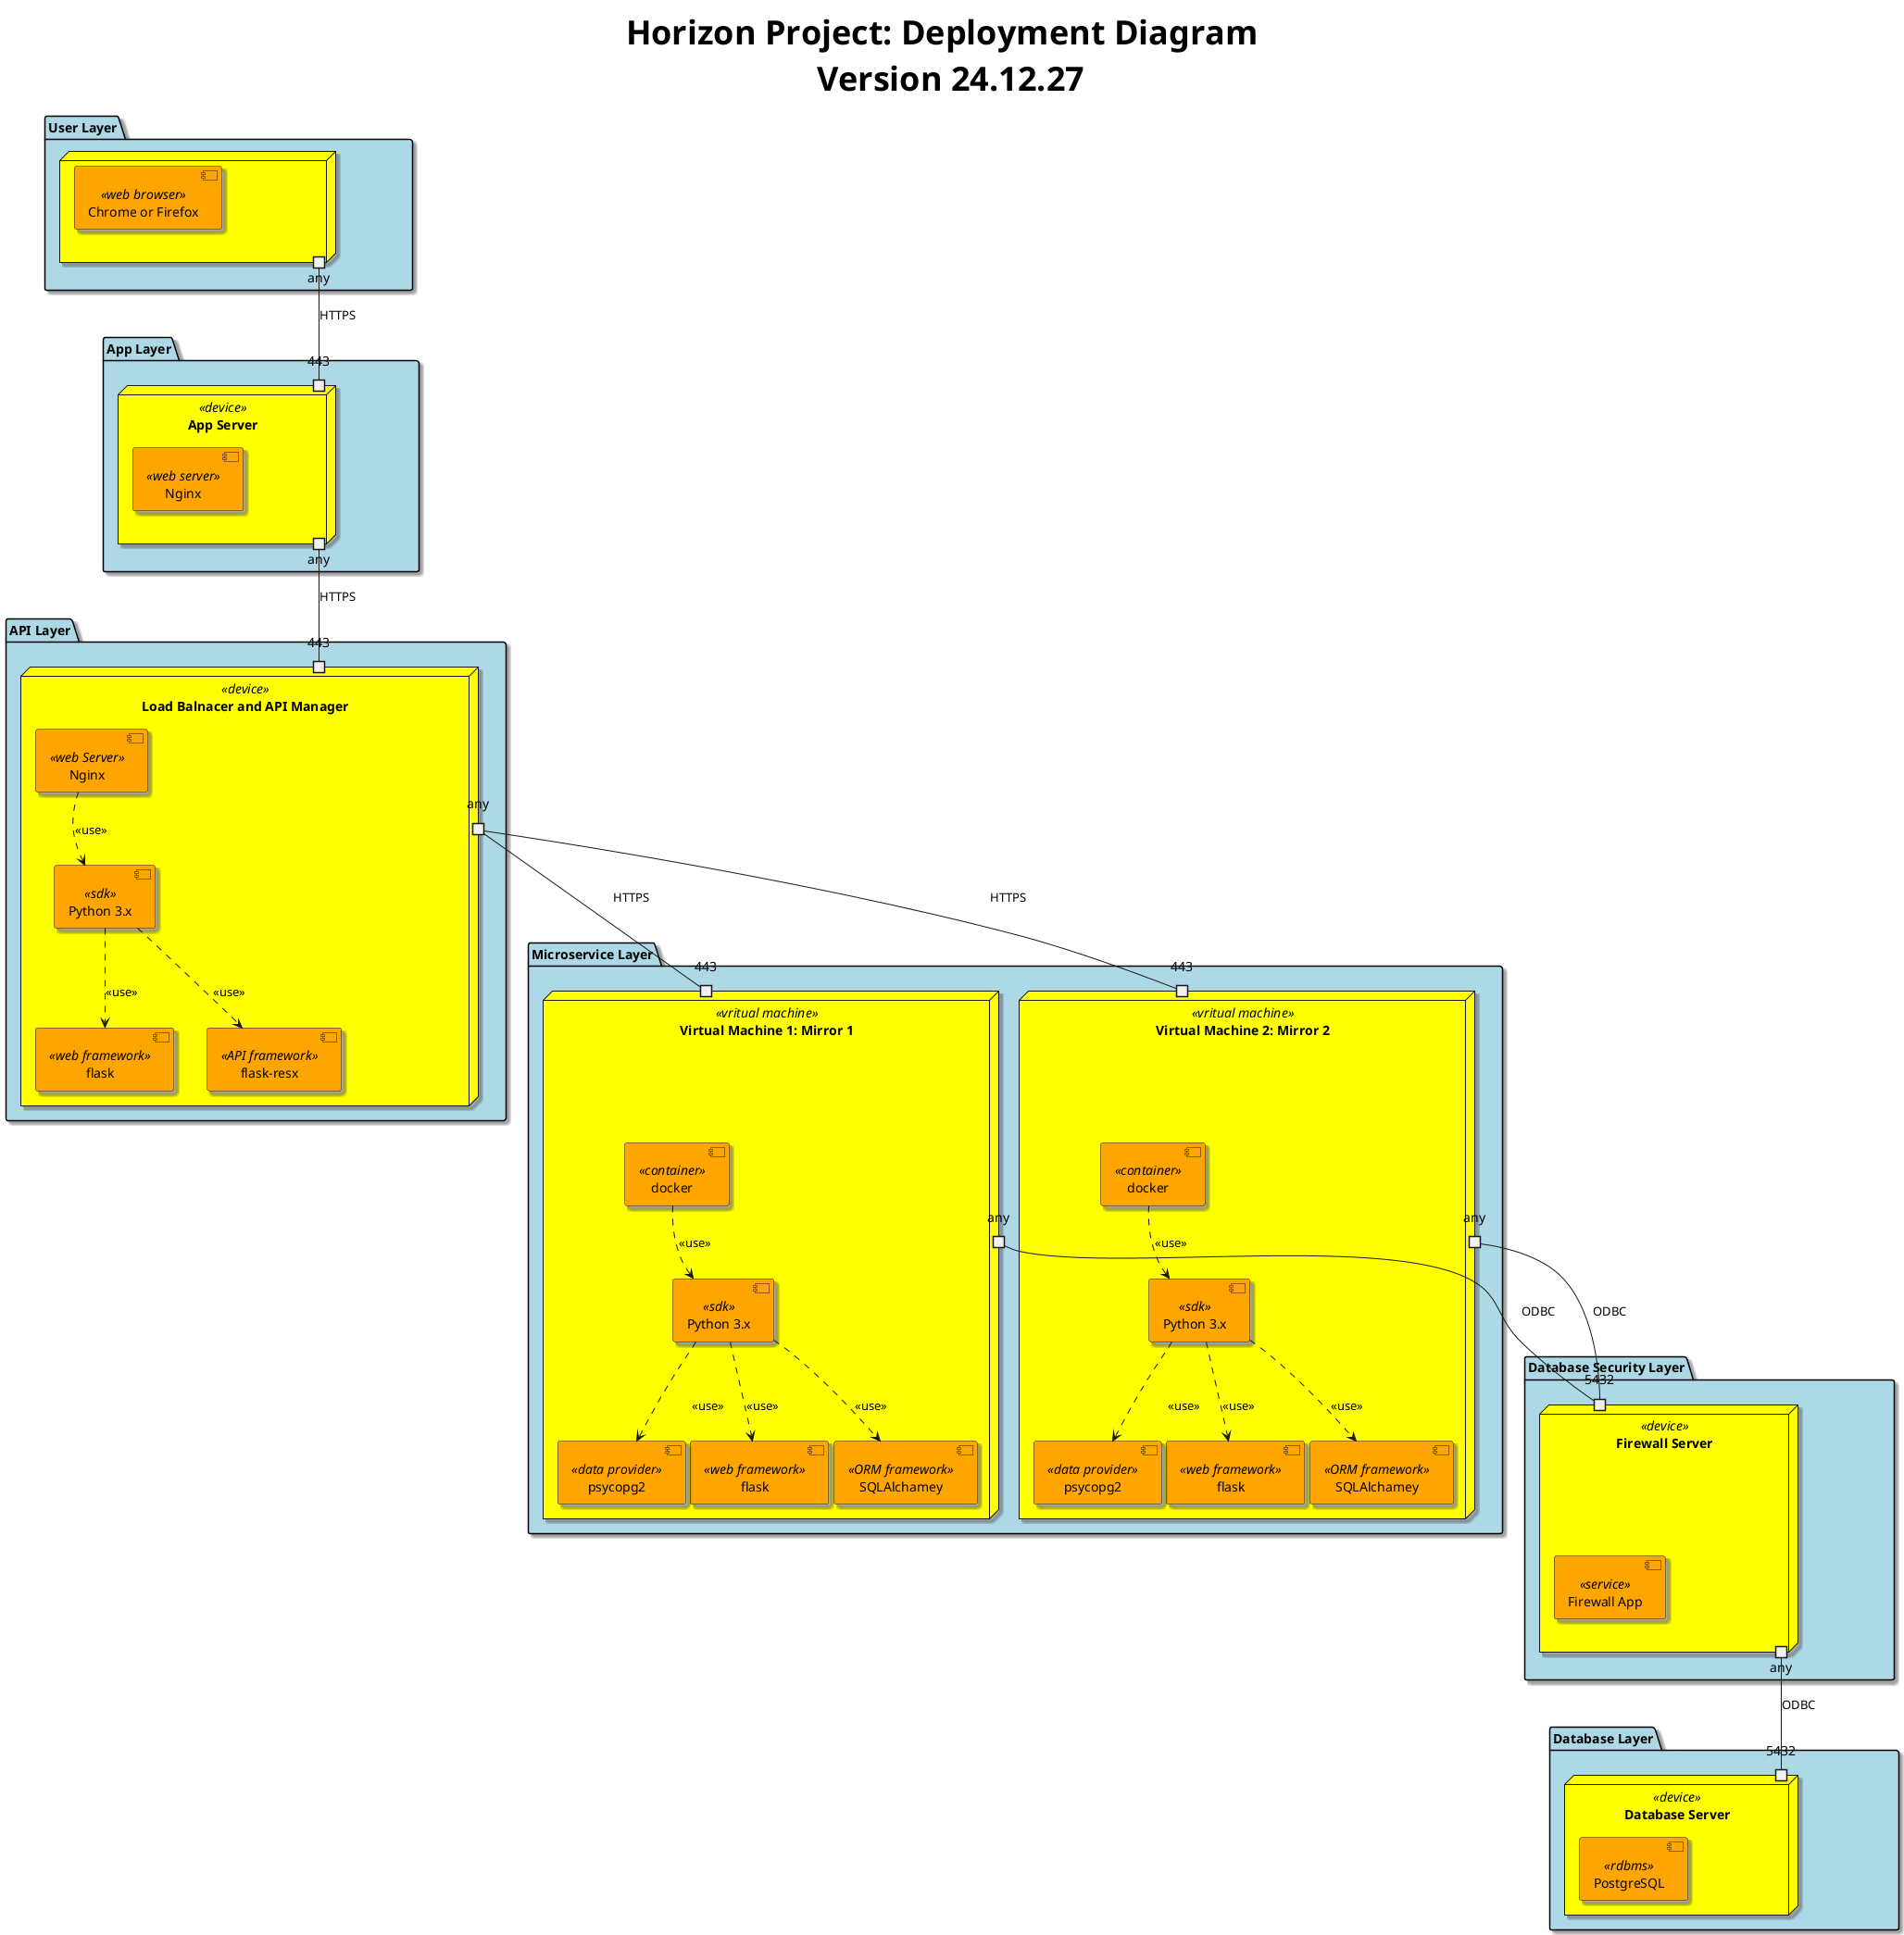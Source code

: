 @startuml

skinparam Shadowing True
skinparam titleFontSize 36pt

skinparam interface{
  BackgroundColor #Black
}

skinparam component{
  BackgroundColor #Orange
}

skinparam file{
  BackgroundColor #lightsalmon
}

skinparam package{
  BackgroundColor #lightblue
}

skinparam node{
  BackgroundColor #Yellow
}

skinparam database{
  BackgroundColor #Lightgreen
}

title Horizon Project: Deployment Diagram \n Version 24.12.27

package "API Layer" as apiLayer{

    node "Load Balnacer and API Manager" as apiServer <<device>>{
        port "443" as api443
        portout "any" as apiAny
        component "Python 3.x" as python3 <<sdk>>
        component "Nginx" as webServer <<web Server>>
        component "flask" as flask <<web framework>>
        component "flask-resx" as flaskrestx <<API framework>>
    }
}

package "Microservice Layer" as microserviceLayer{
    node "Virtual Machine 1: Mirror 1" as vm1 <<vritual machine>>{
        port "443" as docker443_1
        portout "any" as dockerAny_1
        component "docker" as docker_1 <<container>>
        component "Python 3.x" as python3_1<<sdk>>
        component "flask" as flask_1 <<web framework>>
        component "SQLAlchamey" as sqlalchamey_1 <<ORM framework>>
        component "psycopg2" as psycopg2_1 <<data provider>>
    }

    node "Virtual Machine 2: Mirror 2" as vm2 <<vritual machine>>{
        port "443" as docker443_2
        portout "any" as dockerAny_2
        component "docker" as docker_2 <<container>>
        component "Python 3.x" as python3_2<<sdk>>
        component "flask" as flask_2 <<web framework>>
        component "SQLAlchamey" as sqlalchamey_2 <<ORM framework>>
        component "psycopg2" as psycopg2_2 <<data provider>>
    }
}

package "Database Layer" as DatabaseLayer{
    node "Database Server" as databaseServer <<device>>{
        port "5432" as pogresql5432
        component "PostgreSQL" as rdbms <<rdbms>>
    }
}

package "Database Security Layer" as DatabaseSecurityLayer{
    node "Firewall Server" as firewallServer <<device>>{
        port "5432" as firewall5432
        portout "any" as firewallAny
        component "Firewall App" as firewallApp <<service>>
    }
}

package "User Layer" as UserLayer{
    node "Client PC" as client <<device>>{
        portout "any" as clientAny
        component "Chrome or Firefox" <<web browser>>
    }
}

package "App Layer" as AppLayer{
    node "App Server" as appServer <<device>>{
        port "443" as appServer443
        portout "any" as appServerAny
        component "Nginx" as webServer1 <<web server>>
    }
}





webServer ..> python3 : <<use>>
python3 ..> flask : <<use>>
python3 ..> flaskrestx  : <<use>>

python3_1 ..> flask_1 : <<use>>
python3_1 ..> psycopg2_1 : <<use>>
python3_1 ..> sqlalchamey_1  : <<use>>
docker_1 ..> python3_1 : <<use>>

python3_2 ..> flask_2 : <<use>>
python3_2 ..> psycopg2_2 : <<use>>
python3_2 ..> sqlalchamey_2  : <<use>>
docker_2 ..> python3_2 : <<use>>

clientAny -- appServer443 : HTTPS
appServerAny -- api443 : HTTPS

apiAny -- docker443_1 : HTTPS
apiAny -- docker443_2 : HTTPS

dockerAny_1 -- firewall5432 : ODBC 
dockerAny_2 -- firewall5432 : ODBC

firewallAny -- pogresql5432 : ODBC



@enduml